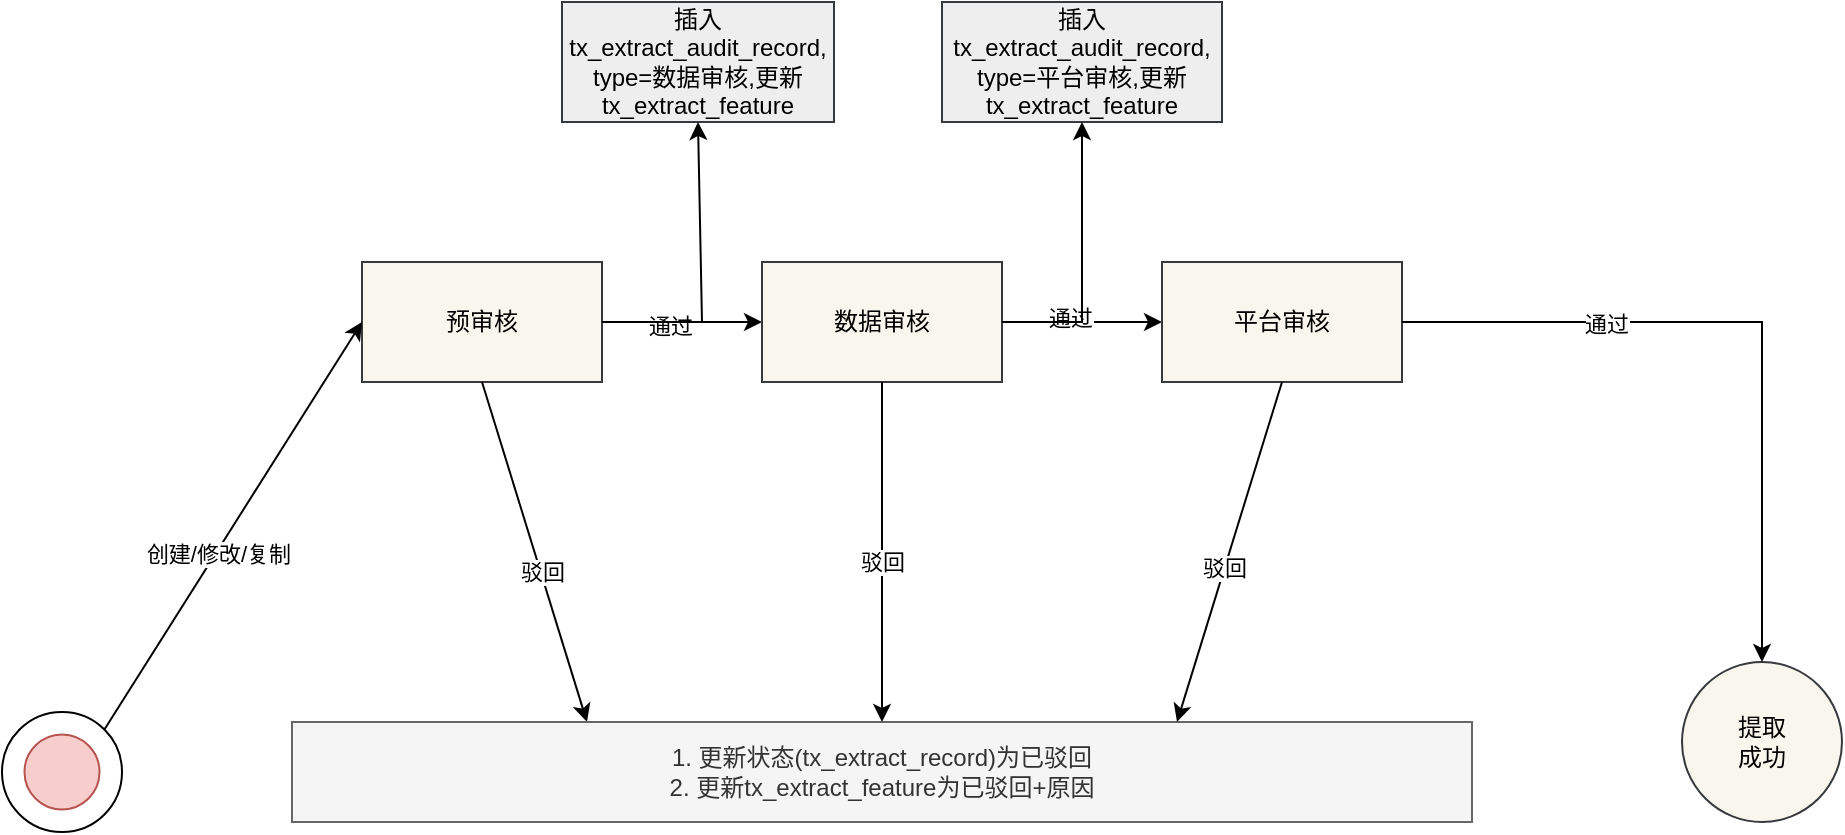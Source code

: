 <mxfile version="18.1.3" type="github">
  <diagram id="YkF6C_kO4ZG31b6sHu20" name="Page-1">
    <mxGraphModel dx="1249" dy="809" grid="1" gridSize="10" guides="1" tooltips="1" connect="1" arrows="1" fold="1" page="1" pageScale="1" pageWidth="827" pageHeight="1169" math="0" shadow="0">
      <root>
        <mxCell id="0" />
        <mxCell id="1" parent="0" />
        <mxCell id="geoumopevJTpd1IuXlFz-4" value="" style="group" vertex="1" connectable="0" parent="1">
          <mxGeometry x="70" y="375" width="60" height="60" as="geometry" />
        </mxCell>
        <mxCell id="geoumopevJTpd1IuXlFz-2" value="" style="ellipse;whiteSpace=wrap;html=1;aspect=fixed;" vertex="1" parent="geoumopevJTpd1IuXlFz-4">
          <mxGeometry width="60" height="60" as="geometry" />
        </mxCell>
        <mxCell id="geoumopevJTpd1IuXlFz-3" value="" style="ellipse;whiteSpace=wrap;html=1;aspect=fixed;fillColor=#f8cecc;strokeColor=#b85450;" vertex="1" parent="geoumopevJTpd1IuXlFz-4">
          <mxGeometry x="11.25" y="11.25" width="37.5" height="37.5" as="geometry" />
        </mxCell>
        <mxCell id="geoumopevJTpd1IuXlFz-9" value="" style="edgeStyle=orthogonalEdgeStyle;rounded=0;orthogonalLoop=1;jettySize=auto;html=1;" edge="1" parent="1" source="geoumopevJTpd1IuXlFz-5" target="geoumopevJTpd1IuXlFz-8">
          <mxGeometry relative="1" as="geometry" />
        </mxCell>
        <mxCell id="geoumopevJTpd1IuXlFz-20" value="通过" style="edgeLabel;html=1;align=center;verticalAlign=middle;resizable=0;points=[];" vertex="1" connectable="0" parent="geoumopevJTpd1IuXlFz-9">
          <mxGeometry x="-0.15" y="-1" relative="1" as="geometry">
            <mxPoint y="1" as="offset" />
          </mxGeometry>
        </mxCell>
        <mxCell id="geoumopevJTpd1IuXlFz-5" value="预审核" style="rounded=0;whiteSpace=wrap;html=1;fillColor=#f9f7ed;strokeColor=#36393d;" vertex="1" parent="1">
          <mxGeometry x="250" y="150" width="120" height="60" as="geometry" />
        </mxCell>
        <mxCell id="geoumopevJTpd1IuXlFz-6" value="" style="endArrow=classic;html=1;rounded=0;entryX=0;entryY=0.5;entryDx=0;entryDy=0;exitX=1;exitY=0;exitDx=0;exitDy=0;" edge="1" parent="1" source="geoumopevJTpd1IuXlFz-2" target="geoumopevJTpd1IuXlFz-5">
          <mxGeometry width="50" height="50" relative="1" as="geometry">
            <mxPoint x="170" y="250" as="sourcePoint" />
            <mxPoint x="220" y="200" as="targetPoint" />
          </mxGeometry>
        </mxCell>
        <mxCell id="geoumopevJTpd1IuXlFz-7" value="创建/修改/复制" style="edgeLabel;html=1;align=center;verticalAlign=middle;resizable=0;points=[];" vertex="1" connectable="0" parent="geoumopevJTpd1IuXlFz-6">
          <mxGeometry x="-0.134" y="-1" relative="1" as="geometry">
            <mxPoint as="offset" />
          </mxGeometry>
        </mxCell>
        <mxCell id="geoumopevJTpd1IuXlFz-11" value="" style="edgeStyle=orthogonalEdgeStyle;rounded=0;orthogonalLoop=1;jettySize=auto;html=1;" edge="1" parent="1" source="geoumopevJTpd1IuXlFz-8" target="geoumopevJTpd1IuXlFz-10">
          <mxGeometry relative="1" as="geometry" />
        </mxCell>
        <mxCell id="geoumopevJTpd1IuXlFz-15" value="通过" style="edgeLabel;html=1;align=center;verticalAlign=middle;resizable=0;points=[];" vertex="1" connectable="0" parent="geoumopevJTpd1IuXlFz-11">
          <mxGeometry x="-0.15" y="3" relative="1" as="geometry">
            <mxPoint y="1" as="offset" />
          </mxGeometry>
        </mxCell>
        <mxCell id="geoumopevJTpd1IuXlFz-8" value="数据审核" style="rounded=0;whiteSpace=wrap;html=1;fillColor=#f9f7ed;strokeColor=#36393d;" vertex="1" parent="1">
          <mxGeometry x="450" y="150" width="120" height="60" as="geometry" />
        </mxCell>
        <mxCell id="geoumopevJTpd1IuXlFz-10" value="平台审核" style="rounded=0;whiteSpace=wrap;html=1;fillColor=#f9f7ed;strokeColor=#36393d;" vertex="1" parent="1">
          <mxGeometry x="650" y="150" width="120" height="60" as="geometry" />
        </mxCell>
        <mxCell id="geoumopevJTpd1IuXlFz-12" value="提取&lt;br&gt;成功" style="ellipse;whiteSpace=wrap;html=1;aspect=fixed;fillColor=#f9f7ed;strokeColor=#36393d;" vertex="1" parent="1">
          <mxGeometry x="910" y="350" width="80" height="80" as="geometry" />
        </mxCell>
        <mxCell id="geoumopevJTpd1IuXlFz-13" value="" style="edgeStyle=orthogonalEdgeStyle;rounded=0;orthogonalLoop=1;jettySize=auto;html=1;entryX=0.5;entryY=0;entryDx=0;entryDy=0;exitX=1;exitY=0.5;exitDx=0;exitDy=0;" edge="1" parent="1" source="geoumopevJTpd1IuXlFz-10" target="geoumopevJTpd1IuXlFz-12">
          <mxGeometry relative="1" as="geometry">
            <mxPoint x="580" y="190" as="sourcePoint" />
            <mxPoint x="660" y="190" as="targetPoint" />
          </mxGeometry>
        </mxCell>
        <mxCell id="geoumopevJTpd1IuXlFz-14" value="通过" style="edgeLabel;html=1;align=center;verticalAlign=middle;resizable=0;points=[];" vertex="1" connectable="0" parent="geoumopevJTpd1IuXlFz-13">
          <mxGeometry x="-0.418" relative="1" as="geometry">
            <mxPoint y="1" as="offset" />
          </mxGeometry>
        </mxCell>
        <mxCell id="geoumopevJTpd1IuXlFz-17" value="" style="endArrow=classic;html=1;rounded=0;exitX=0.5;exitY=1;exitDx=0;exitDy=0;entryX=0.25;entryY=0;entryDx=0;entryDy=0;" edge="1" parent="1" source="geoumopevJTpd1IuXlFz-5" target="geoumopevJTpd1IuXlFz-19">
          <mxGeometry width="50" height="50" relative="1" as="geometry">
            <mxPoint x="360" y="290" as="sourcePoint" />
            <mxPoint x="300" y="340" as="targetPoint" />
          </mxGeometry>
        </mxCell>
        <mxCell id="geoumopevJTpd1IuXlFz-28" value="驳回" style="edgeLabel;html=1;align=center;verticalAlign=middle;resizable=0;points=[];" vertex="1" connectable="0" parent="geoumopevJTpd1IuXlFz-17">
          <mxGeometry x="0.117" relative="1" as="geometry">
            <mxPoint as="offset" />
          </mxGeometry>
        </mxCell>
        <mxCell id="geoumopevJTpd1IuXlFz-19" value="1. 更新状态(tx_extract_record)为已驳回&lt;br&gt;2. 更新tx_extract_feature为已驳回+原因" style="rounded=0;whiteSpace=wrap;html=1;fillColor=#f5f5f5;fontColor=#333333;strokeColor=#666666;" vertex="1" parent="1">
          <mxGeometry x="215" y="380" width="590" height="50" as="geometry" />
        </mxCell>
        <mxCell id="geoumopevJTpd1IuXlFz-21" value="" style="endArrow=classic;html=1;rounded=0;exitX=0.5;exitY=1;exitDx=0;exitDy=0;" edge="1" parent="1" source="geoumopevJTpd1IuXlFz-8" target="geoumopevJTpd1IuXlFz-19">
          <mxGeometry width="50" height="50" relative="1" as="geometry">
            <mxPoint x="320" y="220" as="sourcePoint" />
            <mxPoint x="316.25" y="420" as="targetPoint" />
          </mxGeometry>
        </mxCell>
        <mxCell id="geoumopevJTpd1IuXlFz-29" value="驳回" style="edgeLabel;html=1;align=center;verticalAlign=middle;resizable=0;points=[];" vertex="1" connectable="0" parent="geoumopevJTpd1IuXlFz-21">
          <mxGeometry x="0.059" relative="1" as="geometry">
            <mxPoint as="offset" />
          </mxGeometry>
        </mxCell>
        <mxCell id="geoumopevJTpd1IuXlFz-22" value="" style="endArrow=classic;html=1;rounded=0;exitX=0.5;exitY=1;exitDx=0;exitDy=0;entryX=0.75;entryY=0;entryDx=0;entryDy=0;" edge="1" parent="1" source="geoumopevJTpd1IuXlFz-10" target="geoumopevJTpd1IuXlFz-19">
          <mxGeometry width="50" height="50" relative="1" as="geometry">
            <mxPoint x="330" y="230" as="sourcePoint" />
            <mxPoint x="326.25" y="430" as="targetPoint" />
          </mxGeometry>
        </mxCell>
        <mxCell id="geoumopevJTpd1IuXlFz-30" value="驳回" style="edgeLabel;html=1;align=center;verticalAlign=middle;resizable=0;points=[];" vertex="1" connectable="0" parent="geoumopevJTpd1IuXlFz-22">
          <mxGeometry x="0.098" y="-1" relative="1" as="geometry">
            <mxPoint as="offset" />
          </mxGeometry>
        </mxCell>
        <mxCell id="geoumopevJTpd1IuXlFz-23" value="插入tx_extract_audit_record, type=数据审核,更新tx_extract_feature" style="rounded=0;whiteSpace=wrap;html=1;fillColor=#eeeeee;strokeColor=#36393d;" vertex="1" parent="1">
          <mxGeometry x="350" y="20" width="136" height="60" as="geometry" />
        </mxCell>
        <mxCell id="geoumopevJTpd1IuXlFz-24" value="" style="endArrow=classic;html=1;rounded=0;exitX=1;exitY=0.5;exitDx=0;exitDy=0;entryX=0.5;entryY=1;entryDx=0;entryDy=0;" edge="1" parent="1" source="geoumopevJTpd1IuXlFz-5" target="geoumopevJTpd1IuXlFz-23">
          <mxGeometry width="50" height="50" relative="1" as="geometry">
            <mxPoint x="190" y="150" as="sourcePoint" />
            <mxPoint x="240" y="100" as="targetPoint" />
            <Array as="points">
              <mxPoint x="420" y="180" />
            </Array>
          </mxGeometry>
        </mxCell>
        <mxCell id="geoumopevJTpd1IuXlFz-25" value="插入tx_extract_audit_record, type=平台审核,更新tx_extract_feature" style="rounded=0;whiteSpace=wrap;html=1;fillColor=#eeeeee;strokeColor=#36393d;" vertex="1" parent="1">
          <mxGeometry x="540" y="20" width="140" height="60" as="geometry" />
        </mxCell>
        <mxCell id="geoumopevJTpd1IuXlFz-26" value="" style="endArrow=classic;html=1;rounded=0;exitX=1;exitY=0.5;exitDx=0;exitDy=0;entryX=0.5;entryY=1;entryDx=0;entryDy=0;" edge="1" parent="1" source="geoumopevJTpd1IuXlFz-8" target="geoumopevJTpd1IuXlFz-25">
          <mxGeometry width="50" height="50" relative="1" as="geometry">
            <mxPoint x="580" y="160" as="sourcePoint" />
            <mxPoint x="631" y="60" as="targetPoint" />
            <Array as="points">
              <mxPoint x="610" y="180" />
            </Array>
          </mxGeometry>
        </mxCell>
      </root>
    </mxGraphModel>
  </diagram>
</mxfile>
